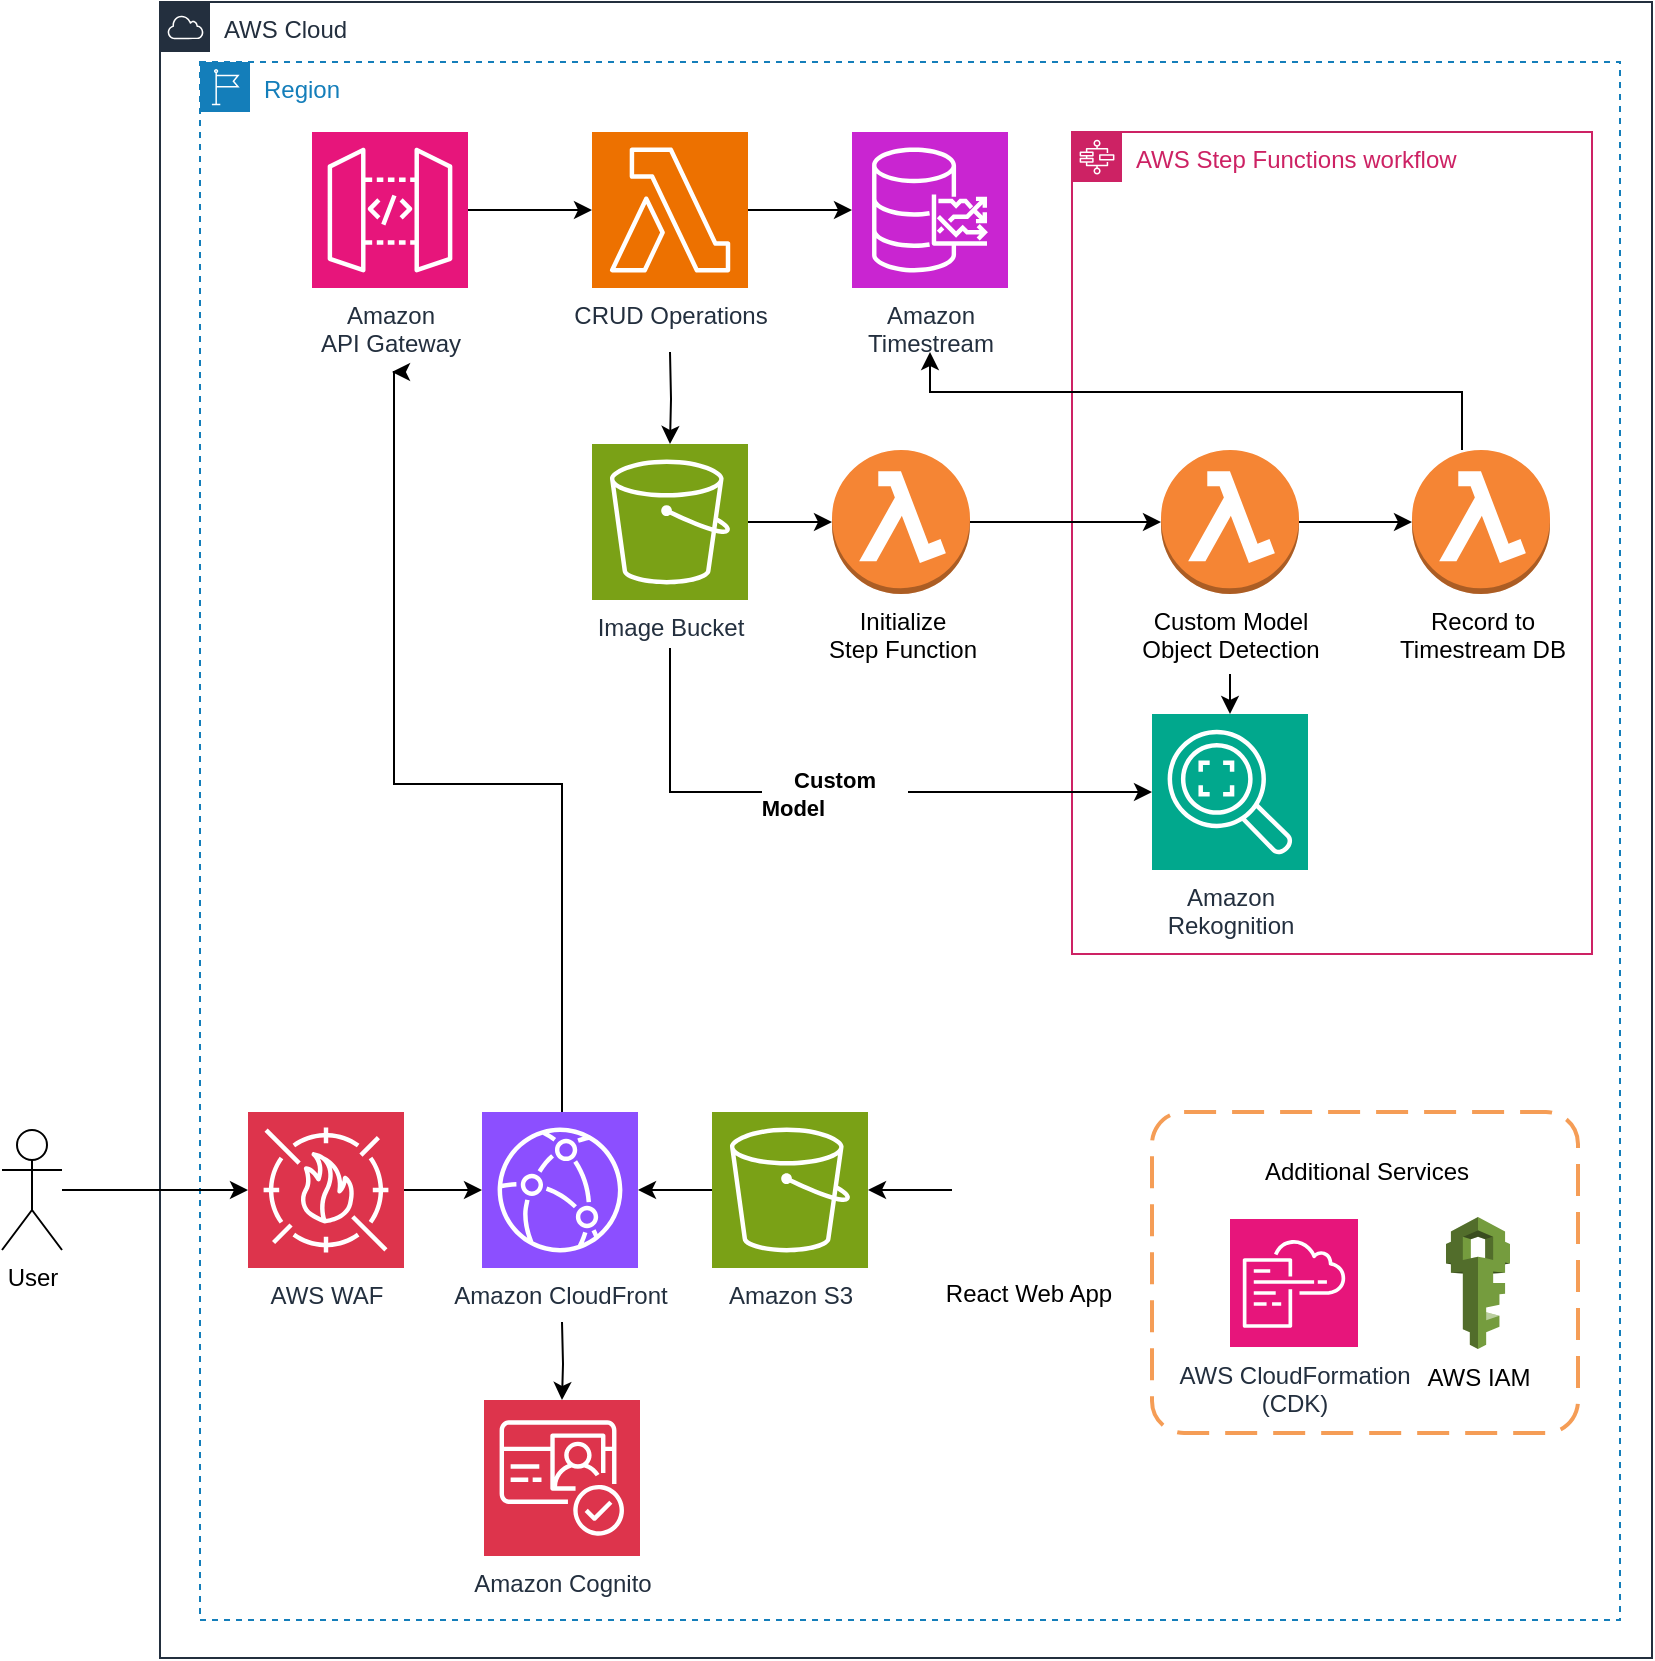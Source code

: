 <mxfile version="23.1.5" type="device" pages="2">
  <diagram name="Page-1" id="OdyrHmC6sfOLj6qiyrPX">
    <mxGraphModel dx="1234" dy="721" grid="0" gridSize="10" guides="0" tooltips="1" connect="1" arrows="1" fold="1" page="0" pageScale="1" pageWidth="850" pageHeight="1100" math="0" shadow="0">
      <root>
        <mxCell id="0" />
        <mxCell id="1" parent="0" />
        <mxCell id="MYE65sH3s9XC-EsRgawy-8" value="AWS Cloud" style="points=[[0,0],[0.25,0],[0.5,0],[0.75,0],[1,0],[1,0.25],[1,0.5],[1,0.75],[1,1],[0.75,1],[0.5,1],[0.25,1],[0,1],[0,0.75],[0,0.5],[0,0.25]];outlineConnect=0;gradientColor=none;html=1;whiteSpace=wrap;fontSize=12;fontStyle=0;container=1;pointerEvents=0;collapsible=0;recursiveResize=0;shape=mxgraph.aws4.group;grIcon=mxgraph.aws4.group_aws_cloud;strokeColor=#232F3E;fillColor=none;verticalAlign=top;align=left;spacingLeft=30;fontColor=#232F3E;dashed=0;" parent="1" vertex="1">
          <mxGeometry x="154" y="615" width="746" height="828" as="geometry" />
        </mxCell>
        <mxCell id="MYE65sH3s9XC-EsRgawy-9" value="Region" style="points=[[0,0],[0.25,0],[0.5,0],[0.75,0],[1,0],[1,0.25],[1,0.5],[1,0.75],[1,1],[0.75,1],[0.5,1],[0.25,1],[0,1],[0,0.75],[0,0.5],[0,0.25]];outlineConnect=0;gradientColor=none;html=1;whiteSpace=wrap;fontSize=12;fontStyle=0;container=1;pointerEvents=0;collapsible=0;recursiveResize=0;shape=mxgraph.aws4.group;grIcon=mxgraph.aws4.group_region;strokeColor=#147EBA;fillColor=none;verticalAlign=top;align=left;spacingLeft=30;fontColor=#147EBA;dashed=1;" parent="MYE65sH3s9XC-EsRgawy-8" vertex="1">
          <mxGeometry x="20" y="30" width="710" height="779" as="geometry" />
        </mxCell>
        <mxCell id="E9s7Cj_5dPcn2JG_jbMc-51" value="" style="rounded=1;arcSize=10;dashed=1;strokeColor=#F59D56;fillColor=none;gradientColor=none;dashPattern=8 4;strokeWidth=2;" parent="MYE65sH3s9XC-EsRgawy-9" vertex="1">
          <mxGeometry x="476" y="525" width="213" height="160.5" as="geometry" />
        </mxCell>
        <mxCell id="E9s7Cj_5dPcn2JG_jbMc-39" value="React Web App" style="shape=image;html=1;verticalAlign=top;verticalLabelPosition=bottom;labelBackgroundColor=#ffffff;imageAspect=0;aspect=fixed;image=https://cdn1.iconfinder.com/data/icons/unicons-line-vol-5/24/react-128.png" parent="MYE65sH3s9XC-EsRgawy-9" vertex="1">
          <mxGeometry x="376" y="526" width="76" height="76" as="geometry" />
        </mxCell>
        <mxCell id="E9s7Cj_5dPcn2JG_jbMc-42" value="AWS CloudFormation&lt;br&gt;(CDK)" style="sketch=0;points=[[0,0,0],[0.25,0,0],[0.5,0,0],[0.75,0,0],[1,0,0],[0,1,0],[0.25,1,0],[0.5,1,0],[0.75,1,0],[1,1,0],[0,0.25,0],[0,0.5,0],[0,0.75,0],[1,0.25,0],[1,0.5,0],[1,0.75,0]];points=[[0,0,0],[0.25,0,0],[0.5,0,0],[0.75,0,0],[1,0,0],[0,1,0],[0.25,1,0],[0.5,1,0],[0.75,1,0],[1,1,0],[0,0.25,0],[0,0.5,0],[0,0.75,0],[1,0.25,0],[1,0.5,0],[1,0.75,0]];outlineConnect=0;fontColor=#232F3E;fillColor=#E7157B;strokeColor=#ffffff;dashed=0;verticalLabelPosition=bottom;verticalAlign=top;align=center;html=1;fontSize=12;fontStyle=0;aspect=fixed;shape=mxgraph.aws4.resourceIcon;resIcon=mxgraph.aws4.cloudformation;" parent="MYE65sH3s9XC-EsRgawy-9" vertex="1">
          <mxGeometry x="515" y="578.5" width="64" height="64" as="geometry" />
        </mxCell>
        <mxCell id="E9s7Cj_5dPcn2JG_jbMc-43" value="AWS IAM" style="outlineConnect=0;dashed=0;verticalLabelPosition=bottom;verticalAlign=top;align=center;html=1;shape=mxgraph.aws3.iam;fillColor=#759C3E;gradientColor=none;" parent="MYE65sH3s9XC-EsRgawy-9" vertex="1">
          <mxGeometry x="623" y="577.5" width="32" height="66" as="geometry" />
        </mxCell>
        <mxCell id="E9s7Cj_5dPcn2JG_jbMc-52" value="Additional Services" style="text;html=1;align=center;verticalAlign=middle;resizable=0;points=[];autosize=1;strokeColor=none;fillColor=none;" parent="MYE65sH3s9XC-EsRgawy-9" vertex="1">
          <mxGeometry x="517.5" y="540" width="130" height="30" as="geometry" />
        </mxCell>
        <mxCell id="E9s7Cj_5dPcn2JG_jbMc-22" value="Initialize&lt;br&gt;Step Function" style="outlineConnect=0;dashed=0;verticalLabelPosition=bottom;verticalAlign=top;align=center;html=1;shape=mxgraph.aws3.lambda_function;fillColor=#F58534;gradientColor=none;" parent="MYE65sH3s9XC-EsRgawy-9" vertex="1">
          <mxGeometry x="316" y="194" width="69" height="72" as="geometry" />
        </mxCell>
        <mxCell id="E9s7Cj_5dPcn2JG_jbMc-3" value="Image Bucket" style="sketch=0;points=[[0,0,0],[0.25,0,0],[0.5,0,0],[0.75,0,0],[1,0,0],[0,1,0],[0.25,1,0],[0.5,1,0],[0.75,1,0],[1,1,0],[0,0.25,0],[0,0.5,0],[0,0.75,0],[1,0.25,0],[1,0.5,0],[1,0.75,0]];outlineConnect=0;fontColor=#232F3E;fillColor=#7AA116;strokeColor=#ffffff;dashed=0;verticalLabelPosition=bottom;verticalAlign=top;align=center;html=1;fontSize=12;fontStyle=0;aspect=fixed;shape=mxgraph.aws4.resourceIcon;resIcon=mxgraph.aws4.s3;" parent="MYE65sH3s9XC-EsRgawy-9" vertex="1">
          <mxGeometry x="196" y="191" width="78" height="78" as="geometry" />
        </mxCell>
        <mxCell id="E9s7Cj_5dPcn2JG_jbMc-24" style="edgeStyle=orthogonalEdgeStyle;rounded=0;orthogonalLoop=1;jettySize=auto;html=1;" parent="MYE65sH3s9XC-EsRgawy-9" source="E9s7Cj_5dPcn2JG_jbMc-3" target="E9s7Cj_5dPcn2JG_jbMc-22" edge="1">
          <mxGeometry relative="1" as="geometry" />
        </mxCell>
        <mxCell id="WIWH8btti3kdOPlmvlpw-1" value="Amazon Cognito" style="sketch=0;points=[[0,0,0],[0.25,0,0],[0.5,0,0],[0.75,0,0],[1,0,0],[0,1,0],[0.25,1,0],[0.5,1,0],[0.75,1,0],[1,1,0],[0,0.25,0],[0,0.5,0],[0,0.75,0],[1,0.25,0],[1,0.5,0],[1,0.75,0]];outlineConnect=0;fontColor=#232F3E;fillColor=#DD344C;strokeColor=#ffffff;dashed=0;verticalLabelPosition=bottom;verticalAlign=top;align=center;html=1;fontSize=12;fontStyle=0;aspect=fixed;shape=mxgraph.aws4.resourceIcon;resIcon=mxgraph.aws4.cognito;" parent="MYE65sH3s9XC-EsRgawy-9" vertex="1">
          <mxGeometry x="142" y="669" width="78" height="78" as="geometry" />
        </mxCell>
        <mxCell id="yU-xpTLz_95aPwkyiKmy-10" style="edgeStyle=orthogonalEdgeStyle;rounded=0;orthogonalLoop=1;jettySize=auto;html=1;" edge="1" parent="MYE65sH3s9XC-EsRgawy-9" source="yU-xpTLz_95aPwkyiKmy-2" target="E9s7Cj_5dPcn2JG_jbMc-12">
          <mxGeometry relative="1" as="geometry" />
        </mxCell>
        <mxCell id="yU-xpTLz_95aPwkyiKmy-2" value="AWS WAF" style="sketch=0;points=[[0,0,0],[0.25,0,0],[0.5,0,0],[0.75,0,0],[1,0,0],[0,1,0],[0.25,1,0],[0.5,1,0],[0.75,1,0],[1,1,0],[0,0.25,0],[0,0.5,0],[0,0.75,0],[1,0.25,0],[1,0.5,0],[1,0.75,0]];outlineConnect=0;fontColor=#232F3E;fillColor=#DD344C;strokeColor=#ffffff;dashed=0;verticalLabelPosition=bottom;verticalAlign=top;align=center;html=1;fontSize=12;fontStyle=0;aspect=fixed;shape=mxgraph.aws4.resourceIcon;resIcon=mxgraph.aws4.waf;" vertex="1" parent="MYE65sH3s9XC-EsRgawy-9">
          <mxGeometry x="24" y="525" width="78" height="78" as="geometry" />
        </mxCell>
        <mxCell id="E9s7Cj_5dPcn2JG_jbMc-11" value="Amazon S3" style="sketch=0;points=[[0,0,0],[0.25,0,0],[0.5,0,0],[0.75,0,0],[1,0,0],[0,1,0],[0.25,1,0],[0.5,1,0],[0.75,1,0],[1,1,0],[0,0.25,0],[0,0.5,0],[0,0.75,0],[1,0.25,0],[1,0.5,0],[1,0.75,0]];outlineConnect=0;fontColor=#232F3E;fillColor=#7AA116;strokeColor=#ffffff;dashed=0;verticalLabelPosition=bottom;verticalAlign=top;align=center;html=1;fontSize=12;fontStyle=0;aspect=fixed;shape=mxgraph.aws4.resourceIcon;resIcon=mxgraph.aws4.s3;" parent="MYE65sH3s9XC-EsRgawy-9" vertex="1">
          <mxGeometry x="256" y="525" width="78" height="78" as="geometry" />
        </mxCell>
        <mxCell id="E9s7Cj_5dPcn2JG_jbMc-40" style="edgeStyle=orthogonalEdgeStyle;rounded=0;orthogonalLoop=1;jettySize=auto;html=1;" parent="MYE65sH3s9XC-EsRgawy-9" source="E9s7Cj_5dPcn2JG_jbMc-39" target="E9s7Cj_5dPcn2JG_jbMc-11" edge="1">
          <mxGeometry relative="1" as="geometry" />
        </mxCell>
        <mxCell id="yU-xpTLz_95aPwkyiKmy-6" style="edgeStyle=orthogonalEdgeStyle;rounded=0;orthogonalLoop=1;jettySize=auto;html=1;" edge="1" parent="MYE65sH3s9XC-EsRgawy-9" target="WIWH8btti3kdOPlmvlpw-1">
          <mxGeometry relative="1" as="geometry">
            <mxPoint x="181" y="630" as="sourcePoint" />
          </mxGeometry>
        </mxCell>
        <mxCell id="E9s7Cj_5dPcn2JG_jbMc-12" value="Amazon CloudFront" style="sketch=0;points=[[0,0,0],[0.25,0,0],[0.5,0,0],[0.75,0,0],[1,0,0],[0,1,0],[0.25,1,0],[0.5,1,0],[0.75,1,0],[1,1,0],[0,0.25,0],[0,0.5,0],[0,0.75,0],[1,0.25,0],[1,0.5,0],[1,0.75,0]];outlineConnect=0;fontColor=#232F3E;fillColor=#8C4FFF;strokeColor=#ffffff;dashed=0;verticalLabelPosition=bottom;verticalAlign=top;align=center;html=1;fontSize=12;fontStyle=0;aspect=fixed;shape=mxgraph.aws4.resourceIcon;resIcon=mxgraph.aws4.cloudfront;" parent="MYE65sH3s9XC-EsRgawy-9" vertex="1">
          <mxGeometry x="141" y="525" width="78" height="78" as="geometry" />
        </mxCell>
        <mxCell id="E9s7Cj_5dPcn2JG_jbMc-13" style="edgeStyle=orthogonalEdgeStyle;rounded=0;orthogonalLoop=1;jettySize=auto;html=1;" parent="MYE65sH3s9XC-EsRgawy-9" source="E9s7Cj_5dPcn2JG_jbMc-11" target="E9s7Cj_5dPcn2JG_jbMc-12" edge="1">
          <mxGeometry relative="1" as="geometry" />
        </mxCell>
        <mxCell id="E9s7Cj_5dPcn2JG_jbMc-2" value="CRUD Operations" style="sketch=0;points=[[0,0,0],[0.25,0,0],[0.5,0,0],[0.75,0,0],[1,0,0],[0,1,0],[0.25,1,0],[0.5,1,0],[0.75,1,0],[1,1,0],[0,0.25,0],[0,0.5,0],[0,0.75,0],[1,0.25,0],[1,0.5,0],[1,0.75,0]];outlineConnect=0;fontColor=#232F3E;fillColor=#ED7100;strokeColor=#ffffff;dashed=0;verticalLabelPosition=bottom;verticalAlign=top;align=center;html=1;fontSize=12;fontStyle=0;aspect=fixed;shape=mxgraph.aws4.resourceIcon;resIcon=mxgraph.aws4.lambda;" parent="1" vertex="1">
          <mxGeometry x="370" y="680" width="78" height="78" as="geometry" />
        </mxCell>
        <mxCell id="E9s7Cj_5dPcn2JG_jbMc-1" value="Amazon&lt;br&gt;Timestream" style="sketch=0;points=[[0,0,0],[0.25,0,0],[0.5,0,0],[0.75,0,0],[1,0,0],[0,1,0],[0.25,1,0],[0.5,1,0],[0.75,1,0],[1,1,0],[0,0.25,0],[0,0.5,0],[0,0.75,0],[1,0.25,0],[1,0.5,0],[1,0.75,0]];outlineConnect=0;fontColor=#232F3E;fillColor=#C925D1;strokeColor=#ffffff;dashed=0;verticalLabelPosition=bottom;verticalAlign=top;align=center;html=1;fontSize=12;fontStyle=0;aspect=fixed;shape=mxgraph.aws4.resourceIcon;resIcon=mxgraph.aws4.timestream;" parent="1" vertex="1">
          <mxGeometry x="500" y="680" width="78" height="78" as="geometry" />
        </mxCell>
        <mxCell id="E9s7Cj_5dPcn2JG_jbMc-4" value="Amazon &lt;br&gt;API Gateway" style="sketch=0;points=[[0,0,0],[0.25,0,0],[0.5,0,0],[0.75,0,0],[1,0,0],[0,1,0],[0.25,1,0],[0.5,1,0],[0.75,1,0],[1,1,0],[0,0.25,0],[0,0.5,0],[0,0.75,0],[1,0.25,0],[1,0.5,0],[1,0.75,0]];outlineConnect=0;fontColor=#232F3E;fillColor=#E7157B;strokeColor=#ffffff;dashed=0;verticalLabelPosition=bottom;verticalAlign=top;align=center;html=1;fontSize=12;fontStyle=0;aspect=fixed;shape=mxgraph.aws4.resourceIcon;resIcon=mxgraph.aws4.api_gateway;" parent="1" vertex="1">
          <mxGeometry x="230" y="680" width="78" height="78" as="geometry" />
        </mxCell>
        <mxCell id="E9s7Cj_5dPcn2JG_jbMc-5" style="edgeStyle=orthogonalEdgeStyle;rounded=0;orthogonalLoop=1;jettySize=auto;html=1;entryX=0;entryY=0.5;entryDx=0;entryDy=0;entryPerimeter=0;" parent="1" source="E9s7Cj_5dPcn2JG_jbMc-4" target="E9s7Cj_5dPcn2JG_jbMc-2" edge="1">
          <mxGeometry relative="1" as="geometry" />
        </mxCell>
        <mxCell id="E9s7Cj_5dPcn2JG_jbMc-6" style="edgeStyle=orthogonalEdgeStyle;rounded=0;orthogonalLoop=1;jettySize=auto;html=1;entryX=0.5;entryY=0;entryDx=0;entryDy=0;entryPerimeter=0;" parent="1" target="E9s7Cj_5dPcn2JG_jbMc-3" edge="1">
          <mxGeometry relative="1" as="geometry">
            <mxPoint x="409" y="790" as="sourcePoint" />
          </mxGeometry>
        </mxCell>
        <mxCell id="E9s7Cj_5dPcn2JG_jbMc-7" style="edgeStyle=orthogonalEdgeStyle;rounded=0;orthogonalLoop=1;jettySize=auto;html=1;entryX=0;entryY=0.5;entryDx=0;entryDy=0;entryPerimeter=0;" parent="1" source="E9s7Cj_5dPcn2JG_jbMc-2" target="E9s7Cj_5dPcn2JG_jbMc-1" edge="1">
          <mxGeometry relative="1" as="geometry" />
        </mxCell>
        <mxCell id="E9s7Cj_5dPcn2JG_jbMc-38" style="edgeStyle=orthogonalEdgeStyle;rounded=0;orthogonalLoop=1;jettySize=auto;html=1;" parent="1" source="E9s7Cj_5dPcn2JG_jbMc-12" edge="1">
          <mxGeometry relative="1" as="geometry">
            <mxPoint x="270" y="800" as="targetPoint" />
            <Array as="points">
              <mxPoint x="355" y="1006" />
              <mxPoint x="271" y="1006" />
            </Array>
          </mxGeometry>
        </mxCell>
        <mxCell id="E9s7Cj_5dPcn2JG_jbMc-14" value="AWS Step Functions workflow" style="points=[[0,0],[0.25,0],[0.5,0],[0.75,0],[1,0],[1,0.25],[1,0.5],[1,0.75],[1,1],[0.75,1],[0.5,1],[0.25,1],[0,1],[0,0.75],[0,0.5],[0,0.25]];outlineConnect=0;gradientColor=none;html=1;whiteSpace=wrap;fontSize=12;fontStyle=0;container=1;pointerEvents=0;collapsible=0;recursiveResize=0;shape=mxgraph.aws4.group;grIcon=mxgraph.aws4.group_aws_step_functions_workflow;strokeColor=#CD2264;fillColor=none;verticalAlign=top;align=left;spacingLeft=30;fontColor=#CD2264;dashed=0;" parent="1" vertex="1">
          <mxGeometry x="610" y="680" width="260" height="411" as="geometry" />
        </mxCell>
        <mxCell id="E9s7Cj_5dPcn2JG_jbMc-10" value="Amazon &lt;br&gt;Rekognition" style="sketch=0;points=[[0,0,0],[0.25,0,0],[0.5,0,0],[0.75,0,0],[1,0,0],[0,1,0],[0.25,1,0],[0.5,1,0],[0.75,1,0],[1,1,0],[0,0.25,0],[0,0.5,0],[0,0.75,0],[1,0.25,0],[1,0.5,0],[1,0.75,0]];outlineConnect=0;fontColor=#232F3E;fillColor=#01A88D;strokeColor=#ffffff;dashed=0;verticalLabelPosition=bottom;verticalAlign=top;align=center;html=1;fontSize=12;fontStyle=0;aspect=fixed;shape=mxgraph.aws4.resourceIcon;resIcon=mxgraph.aws4.rekognition_2;" parent="E9s7Cj_5dPcn2JG_jbMc-14" vertex="1">
          <mxGeometry x="40" y="291" width="78" height="78" as="geometry" />
        </mxCell>
        <mxCell id="E9s7Cj_5dPcn2JG_jbMc-31" style="edgeStyle=orthogonalEdgeStyle;rounded=0;orthogonalLoop=1;jettySize=auto;html=1;" parent="E9s7Cj_5dPcn2JG_jbMc-14" source="E9s7Cj_5dPcn2JG_jbMc-26" target="E9s7Cj_5dPcn2JG_jbMc-30" edge="1">
          <mxGeometry relative="1" as="geometry" />
        </mxCell>
        <mxCell id="E9s7Cj_5dPcn2JG_jbMc-26" value="Custom Model&lt;br&gt;Object Detection" style="outlineConnect=0;dashed=0;verticalLabelPosition=bottom;verticalAlign=top;align=center;html=1;shape=mxgraph.aws3.lambda_function;fillColor=#F58534;gradientColor=none;" parent="E9s7Cj_5dPcn2JG_jbMc-14" vertex="1">
          <mxGeometry x="44.5" y="159" width="69" height="72" as="geometry" />
        </mxCell>
        <mxCell id="E9s7Cj_5dPcn2JG_jbMc-27" style="edgeStyle=orthogonalEdgeStyle;rounded=0;orthogonalLoop=1;jettySize=auto;html=1;entryX=0.5;entryY=0;entryDx=0;entryDy=0;entryPerimeter=0;" parent="E9s7Cj_5dPcn2JG_jbMc-14" target="E9s7Cj_5dPcn2JG_jbMc-10" edge="1">
          <mxGeometry relative="1" as="geometry">
            <mxPoint x="79" y="271" as="sourcePoint" />
          </mxGeometry>
        </mxCell>
        <mxCell id="E9s7Cj_5dPcn2JG_jbMc-30" value="Record to&lt;br&gt;Timestream DB" style="outlineConnect=0;dashed=0;verticalLabelPosition=bottom;verticalAlign=top;align=center;html=1;shape=mxgraph.aws3.lambda_function;fillColor=#F58534;gradientColor=none;" parent="E9s7Cj_5dPcn2JG_jbMc-14" vertex="1">
          <mxGeometry x="170" y="159" width="69" height="72" as="geometry" />
        </mxCell>
        <mxCell id="E9s7Cj_5dPcn2JG_jbMc-54" style="edgeStyle=orthogonalEdgeStyle;rounded=0;orthogonalLoop=1;jettySize=auto;html=1;" parent="1" source="E9s7Cj_5dPcn2JG_jbMc-22" target="E9s7Cj_5dPcn2JG_jbMc-26" edge="1">
          <mxGeometry relative="1" as="geometry" />
        </mxCell>
        <mxCell id="E9s7Cj_5dPcn2JG_jbMc-32" style="edgeStyle=orthogonalEdgeStyle;rounded=0;orthogonalLoop=1;jettySize=auto;html=1;" parent="1" source="E9s7Cj_5dPcn2JG_jbMc-30" edge="1">
          <mxGeometry relative="1" as="geometry">
            <mxPoint x="539" y="790" as="targetPoint" />
            <Array as="points">
              <mxPoint x="805" y="810" />
              <mxPoint x="539" y="810" />
            </Array>
          </mxGeometry>
        </mxCell>
        <mxCell id="E9s7Cj_5dPcn2JG_jbMc-34" style="edgeStyle=orthogonalEdgeStyle;rounded=0;orthogonalLoop=1;jettySize=auto;html=1;entryX=0;entryY=0.5;entryDx=0;entryDy=0;entryPerimeter=0;" parent="1" target="E9s7Cj_5dPcn2JG_jbMc-10" edge="1">
          <mxGeometry relative="1" as="geometry">
            <Array as="points">
              <mxPoint x="409" y="1010" />
            </Array>
            <mxPoint x="409" y="938" as="sourcePoint" />
          </mxGeometry>
        </mxCell>
        <mxCell id="E9s7Cj_5dPcn2JG_jbMc-35" value="&lt;b&gt;Custom&lt;br&gt;Model&lt;span style=&quot;white-space: pre;&quot;&gt;&#x9;&lt;/span&gt;&lt;span style=&quot;white-space: pre;&quot;&gt;&#x9;&lt;/span&gt;&lt;br&gt;&lt;/b&gt;" style="edgeLabel;html=1;align=center;verticalAlign=middle;resizable=0;points=[];" parent="E9s7Cj_5dPcn2JG_jbMc-34" vertex="1" connectable="0">
          <mxGeometry x="-0.023" y="-1" relative="1" as="geometry">
            <mxPoint x="1" as="offset" />
          </mxGeometry>
        </mxCell>
        <mxCell id="yU-xpTLz_95aPwkyiKmy-9" style="edgeStyle=orthogonalEdgeStyle;rounded=0;orthogonalLoop=1;jettySize=auto;html=1;" edge="1" parent="1" source="E9s7Cj_5dPcn2JG_jbMc-50" target="yU-xpTLz_95aPwkyiKmy-2">
          <mxGeometry relative="1" as="geometry" />
        </mxCell>
        <mxCell id="E9s7Cj_5dPcn2JG_jbMc-50" value="User" style="shape=umlActor;verticalLabelPosition=bottom;verticalAlign=top;html=1;outlineConnect=0;" parent="1" vertex="1">
          <mxGeometry x="75" y="1179" width="30" height="60" as="geometry" />
        </mxCell>
      </root>
    </mxGraphModel>
  </diagram>
  <diagram id="onMG0yWzJpOo7cpvIN44" name="Reviewing-AWS Concepts">
    <mxGraphModel dx="2934" dy="1121" grid="1" gridSize="10" guides="1" tooltips="1" connect="1" arrows="1" fold="1" page="1" pageScale="1" pageWidth="850" pageHeight="1100" math="0" shadow="0">
      <root>
        <mxCell id="0" />
        <mxCell id="1" parent="0" />
        <mxCell id="Nw94OMGiKXlHq63f8jNe-8" value="Region" style="points=[[0,0],[0.25,0],[0.5,0],[0.75,0],[1,0],[1,0.25],[1,0.5],[1,0.75],[1,1],[0.75,1],[0.5,1],[0.25,1],[0,1],[0,0.75],[0,0.5],[0,0.25]];outlineConnect=0;gradientColor=none;html=1;whiteSpace=wrap;fontSize=12;fontStyle=0;container=1;pointerEvents=0;collapsible=0;recursiveResize=0;shape=mxgraph.aws4.group;grIcon=mxgraph.aws4.group_region;strokeColor=#147EBA;fillColor=none;verticalAlign=top;align=left;spacingLeft=30;fontColor=#147EBA;dashed=1;" vertex="1" parent="1">
          <mxGeometry x="40" y="120" width="770" height="840" as="geometry" />
        </mxCell>
        <mxCell id="Nw94OMGiKXlHq63f8jNe-10" value="VPC" style="sketch=0;outlineConnect=0;gradientColor=none;html=1;whiteSpace=wrap;fontSize=12;fontStyle=0;shape=mxgraph.aws4.group;grIcon=mxgraph.aws4.group_vpc;strokeColor=#879196;fillColor=none;verticalAlign=top;align=left;spacingLeft=30;fontColor=#879196;dashed=0;" vertex="1" parent="Nw94OMGiKXlHq63f8jNe-8">
          <mxGeometry x="20" y="30" width="690" height="600" as="geometry" />
        </mxCell>
        <mxCell id="Nw94OMGiKXlHq63f8jNe-16" value="Availability zone" style="sketch=0;outlineConnect=0;gradientColor=none;html=1;whiteSpace=wrap;fontSize=12;fontStyle=0;shape=mxgraph.aws4.group;grIcon=mxgraph.aws4.group_availability_zone;strokeColor=#545B64;fillColor=none;verticalAlign=top;align=left;spacingLeft=30;fontColor=#545B64;dashed=1;" vertex="1" parent="Nw94OMGiKXlHq63f8jNe-8">
          <mxGeometry x="50" y="60" width="250" height="510" as="geometry" />
        </mxCell>
        <mxCell id="Nw94OMGiKXlHq63f8jNe-12" value="Subnet" style="sketch=0;outlineConnect=0;gradientColor=none;html=1;whiteSpace=wrap;fontSize=12;fontStyle=0;shape=mxgraph.aws4.group;grIcon=mxgraph.aws4.group_subnet;strokeColor=#879196;fillColor=none;verticalAlign=top;align=left;spacingLeft=30;fontColor=#879196;dashed=0;" vertex="1" parent="Nw94OMGiKXlHq63f8jNe-8">
          <mxGeometry x="60" y="340" width="220" height="230" as="geometry" />
        </mxCell>
        <mxCell id="Nw94OMGiKXlHq63f8jNe-9" value="Availability zone" style="sketch=0;outlineConnect=0;gradientColor=none;html=1;whiteSpace=wrap;fontSize=12;fontStyle=0;shape=mxgraph.aws4.group;grIcon=mxgraph.aws4.group_availability_zone;strokeColor=#545B64;fillColor=none;verticalAlign=top;align=left;spacingLeft=30;fontColor=#545B64;dashed=1;" vertex="1" parent="Nw94OMGiKXlHq63f8jNe-8">
          <mxGeometry x="430" y="60" width="260" height="510" as="geometry" />
        </mxCell>
        <mxCell id="Nw94OMGiKXlHq63f8jNe-11" value="Subnet" style="sketch=0;outlineConnect=0;gradientColor=none;html=1;whiteSpace=wrap;fontSize=12;fontStyle=0;shape=mxgraph.aws4.group;grIcon=mxgraph.aws4.group_subnet;strokeColor=#879196;fillColor=none;verticalAlign=top;align=left;spacingLeft=30;fontColor=#879196;dashed=0;" vertex="1" parent="Nw94OMGiKXlHq63f8jNe-8">
          <mxGeometry x="70" y="100" width="200" height="170" as="geometry" />
        </mxCell>
        <mxCell id="Nw94OMGiKXlHq63f8jNe-17" value="Subnet" style="sketch=0;outlineConnect=0;gradientColor=none;html=1;whiteSpace=wrap;fontSize=12;fontStyle=0;shape=mxgraph.aws4.group;grIcon=mxgraph.aws4.group_subnet;strokeColor=#879196;fillColor=none;verticalAlign=top;align=left;spacingLeft=30;fontColor=#879196;dashed=0;" vertex="1" parent="Nw94OMGiKXlHq63f8jNe-8">
          <mxGeometry x="450" y="100" width="200" height="210" as="geometry" />
        </mxCell>
        <mxCell id="Nw94OMGiKXlHq63f8jNe-18" value="Subnet" style="sketch=0;outlineConnect=0;gradientColor=none;html=1;whiteSpace=wrap;fontSize=12;fontStyle=0;shape=mxgraph.aws4.group;grIcon=mxgraph.aws4.group_subnet;strokeColor=#879196;fillColor=none;verticalAlign=top;align=left;spacingLeft=30;fontColor=#879196;dashed=0;" vertex="1" parent="Nw94OMGiKXlHq63f8jNe-8">
          <mxGeometry x="450" y="360" width="200" height="180" as="geometry" />
        </mxCell>
        <mxCell id="Nw94OMGiKXlHq63f8jNe-7" value="Security group" style="fillColor=none;strokeColor=#DD3522;verticalAlign=top;fontStyle=0;fontColor=#DD3522;whiteSpace=wrap;html=1;" vertex="1" parent="Nw94OMGiKXlHq63f8jNe-8">
          <mxGeometry x="80" y="140" width="100" height="120" as="geometry" />
        </mxCell>
        <mxCell id="Nw94OMGiKXlHq63f8jNe-1" value="Amazon EC2" style="sketch=0;outlineConnect=0;fontColor=#232F3E;gradientColor=none;strokeColor=#ffffff;fillColor=#232F3E;dashed=0;verticalLabelPosition=middle;verticalAlign=bottom;align=center;html=1;whiteSpace=wrap;fontSize=10;fontStyle=1;spacing=3;shape=mxgraph.aws4.productIcon;prIcon=mxgraph.aws4.ec2;" vertex="1" parent="Nw94OMGiKXlHq63f8jNe-8">
          <mxGeometry x="105" y="170" width="50" height="80" as="geometry" />
        </mxCell>
        <mxCell id="Nw94OMGiKXlHq63f8jNe-21" value="Security group" style="fillColor=none;strokeColor=#DD3522;verticalAlign=top;fontStyle=0;fontColor=#DD3522;whiteSpace=wrap;html=1;" vertex="1" parent="Nw94OMGiKXlHq63f8jNe-8">
          <mxGeometry x="170" y="140" width="100" height="120" as="geometry" />
        </mxCell>
        <mxCell id="Nw94OMGiKXlHq63f8jNe-22" value="Amazon EC2" style="sketch=0;outlineConnect=0;fontColor=#232F3E;gradientColor=none;strokeColor=#ffffff;fillColor=#232F3E;dashed=0;verticalLabelPosition=middle;verticalAlign=bottom;align=center;html=1;whiteSpace=wrap;fontSize=10;fontStyle=1;spacing=3;shape=mxgraph.aws4.productIcon;prIcon=mxgraph.aws4.ec2;" vertex="1" parent="Nw94OMGiKXlHq63f8jNe-8">
          <mxGeometry x="195" y="170" width="50" height="80" as="geometry" />
        </mxCell>
        <mxCell id="Nw94OMGiKXlHq63f8jNe-23" value="Security group" style="fillColor=none;strokeColor=#DD3522;verticalAlign=top;fontStyle=0;fontColor=#DD3522;whiteSpace=wrap;html=1;" vertex="1" parent="Nw94OMGiKXlHq63f8jNe-8">
          <mxGeometry x="460" y="130" width="100" height="120" as="geometry" />
        </mxCell>
        <mxCell id="Nw94OMGiKXlHq63f8jNe-24" value="Amazon EC2" style="sketch=0;outlineConnect=0;fontColor=#232F3E;gradientColor=none;strokeColor=#ffffff;fillColor=#232F3E;dashed=0;verticalLabelPosition=middle;verticalAlign=bottom;align=center;html=1;whiteSpace=wrap;fontSize=10;fontStyle=1;spacing=3;shape=mxgraph.aws4.productIcon;prIcon=mxgraph.aws4.ec2;" vertex="1" parent="Nw94OMGiKXlHq63f8jNe-8">
          <mxGeometry x="485" y="160" width="50" height="80" as="geometry" />
        </mxCell>
        <mxCell id="Nw94OMGiKXlHq63f8jNe-25" value="Security group" style="fillColor=none;strokeColor=#DD3522;verticalAlign=top;fontStyle=0;fontColor=#DD3522;whiteSpace=wrap;html=1;" vertex="1" parent="Nw94OMGiKXlHq63f8jNe-8">
          <mxGeometry x="540" y="160" width="100" height="120" as="geometry" />
        </mxCell>
        <mxCell id="Nw94OMGiKXlHq63f8jNe-26" value="Amazon EC2" style="sketch=0;outlineConnect=0;fontColor=#232F3E;gradientColor=none;strokeColor=#ffffff;fillColor=#232F3E;dashed=0;verticalLabelPosition=middle;verticalAlign=bottom;align=center;html=1;whiteSpace=wrap;fontSize=10;fontStyle=1;spacing=3;shape=mxgraph.aws4.productIcon;prIcon=mxgraph.aws4.ec2;" vertex="1" parent="Nw94OMGiKXlHq63f8jNe-8">
          <mxGeometry x="565" y="190" width="50" height="80" as="geometry" />
        </mxCell>
        <mxCell id="Nw94OMGiKXlHq63f8jNe-27" value="Security group" style="fillColor=none;strokeColor=#DD3522;verticalAlign=top;fontStyle=0;fontColor=#DD3522;whiteSpace=wrap;html=1;" vertex="1" parent="Nw94OMGiKXlHq63f8jNe-8">
          <mxGeometry x="460" y="390" width="100" height="120" as="geometry" />
        </mxCell>
        <mxCell id="Nw94OMGiKXlHq63f8jNe-28" value="Amazon EC2" style="sketch=0;outlineConnect=0;fontColor=#232F3E;gradientColor=none;strokeColor=#ffffff;fillColor=#232F3E;dashed=0;verticalLabelPosition=middle;verticalAlign=bottom;align=center;html=1;whiteSpace=wrap;fontSize=10;fontStyle=1;spacing=3;shape=mxgraph.aws4.productIcon;prIcon=mxgraph.aws4.ec2;" vertex="1" parent="Nw94OMGiKXlHq63f8jNe-8">
          <mxGeometry x="485" y="420" width="50" height="80" as="geometry" />
        </mxCell>
        <mxCell id="Nw94OMGiKXlHq63f8jNe-29" value="Security group" style="fillColor=none;strokeColor=#DD3522;verticalAlign=top;fontStyle=0;fontColor=#DD3522;whiteSpace=wrap;html=1;" vertex="1" parent="Nw94OMGiKXlHq63f8jNe-8">
          <mxGeometry x="540" y="420" width="100" height="120" as="geometry" />
        </mxCell>
        <mxCell id="Nw94OMGiKXlHq63f8jNe-30" value="Amazon EC2" style="sketch=0;outlineConnect=0;fontColor=#232F3E;gradientColor=none;strokeColor=#ffffff;fillColor=#232F3E;dashed=0;verticalLabelPosition=middle;verticalAlign=bottom;align=center;html=1;whiteSpace=wrap;fontSize=10;fontStyle=1;spacing=3;shape=mxgraph.aws4.productIcon;prIcon=mxgraph.aws4.ec2;" vertex="1" parent="Nw94OMGiKXlHq63f8jNe-8">
          <mxGeometry x="565" y="450" width="50" height="80" as="geometry" />
        </mxCell>
        <mxCell id="Nw94OMGiKXlHq63f8jNe-31" value="Security group" style="fillColor=none;strokeColor=#DD3522;verticalAlign=top;fontStyle=0;fontColor=#DD3522;whiteSpace=wrap;html=1;" vertex="1" parent="Nw94OMGiKXlHq63f8jNe-8">
          <mxGeometry x="80" y="390" width="100" height="120" as="geometry" />
        </mxCell>
        <mxCell id="Nw94OMGiKXlHq63f8jNe-32" value="Amazon EC2" style="sketch=0;outlineConnect=0;fontColor=#232F3E;gradientColor=none;strokeColor=#ffffff;fillColor=#232F3E;dashed=0;verticalLabelPosition=middle;verticalAlign=bottom;align=center;html=1;whiteSpace=wrap;fontSize=10;fontStyle=1;spacing=3;shape=mxgraph.aws4.productIcon;prIcon=mxgraph.aws4.ec2;" vertex="1" parent="Nw94OMGiKXlHq63f8jNe-8">
          <mxGeometry x="105" y="420" width="50" height="80" as="geometry" />
        </mxCell>
        <mxCell id="Nw94OMGiKXlHq63f8jNe-33" value="Security group" style="fillColor=none;strokeColor=#DD3522;verticalAlign=top;fontStyle=0;fontColor=#DD3522;whiteSpace=wrap;html=1;" vertex="1" parent="Nw94OMGiKXlHq63f8jNe-8">
          <mxGeometry x="160" y="440" width="100" height="120" as="geometry" />
        </mxCell>
        <mxCell id="Nw94OMGiKXlHq63f8jNe-34" value="Amazon EC2" style="sketch=0;outlineConnect=0;fontColor=#232F3E;gradientColor=none;strokeColor=#ffffff;fillColor=#232F3E;dashed=0;verticalLabelPosition=middle;verticalAlign=bottom;align=center;html=1;whiteSpace=wrap;fontSize=10;fontStyle=1;spacing=3;shape=mxgraph.aws4.productIcon;prIcon=mxgraph.aws4.ec2;" vertex="1" parent="Nw94OMGiKXlHq63f8jNe-8">
          <mxGeometry x="185" y="470" width="50" height="80" as="geometry" />
        </mxCell>
        <mxCell id="Nw94OMGiKXlHq63f8jNe-13" value="" style="sketch=0;outlineConnect=0;fontColor=#232F3E;gradientColor=none;fillColor=#4D27AA;strokeColor=none;dashed=0;verticalLabelPosition=bottom;verticalAlign=top;align=center;html=1;fontSize=12;fontStyle=0;aspect=fixed;pointerEvents=1;shape=mxgraph.aws4.network_access_control_list;" vertex="1" parent="Nw94OMGiKXlHq63f8jNe-8">
          <mxGeometry x="245" y="80" width="40" height="40" as="geometry" />
        </mxCell>
        <mxCell id="Nw94OMGiKXlHq63f8jNe-14" value="" style="sketch=0;outlineConnect=0;fontColor=#232F3E;gradientColor=none;fillColor=#4D27AA;strokeColor=none;dashed=0;verticalLabelPosition=bottom;verticalAlign=top;align=center;html=1;fontSize=12;fontStyle=0;aspect=fixed;pointerEvents=1;shape=mxgraph.aws4.network_access_control_list;" vertex="1" parent="Nw94OMGiKXlHq63f8jNe-8">
          <mxGeometry x="630" y="80" width="40" height="40" as="geometry" />
        </mxCell>
        <mxCell id="Nw94OMGiKXlHq63f8jNe-35" value="" style="sketch=0;outlineConnect=0;fontColor=#232F3E;gradientColor=none;fillColor=#4D27AA;strokeColor=none;dashed=0;verticalLabelPosition=bottom;verticalAlign=top;align=center;html=1;fontSize=12;fontStyle=0;aspect=fixed;pointerEvents=1;shape=mxgraph.aws4.network_access_control_list;" vertex="1" parent="Nw94OMGiKXlHq63f8jNe-8">
          <mxGeometry x="630" y="340" width="40" height="40" as="geometry" />
        </mxCell>
        <mxCell id="Nw94OMGiKXlHq63f8jNe-36" value="" style="sketch=0;outlineConnect=0;fontColor=#232F3E;gradientColor=none;fillColor=#4D27AA;strokeColor=none;dashed=0;verticalLabelPosition=bottom;verticalAlign=top;align=center;html=1;fontSize=12;fontStyle=0;aspect=fixed;pointerEvents=1;shape=mxgraph.aws4.network_access_control_list;" vertex="1" parent="Nw94OMGiKXlHq63f8jNe-8">
          <mxGeometry x="245" y="330" width="40" height="40" as="geometry" />
        </mxCell>
        <mxCell id="Nw94OMGiKXlHq63f8jNe-37" value="Internet&#xa;gateway" style="sketch=0;outlineConnect=0;fontColor=#232F3E;gradientColor=none;strokeColor=#232F3E;fillColor=#ffffff;dashed=0;verticalLabelPosition=bottom;verticalAlign=top;align=center;html=1;fontSize=12;fontStyle=0;aspect=fixed;shape=mxgraph.aws4.resourceIcon;resIcon=mxgraph.aws4.internet_gateway;" vertex="1" parent="Nw94OMGiKXlHq63f8jNe-8">
          <mxGeometry x="340" width="60" height="60" as="geometry" />
        </mxCell>
        <mxCell id="Nw94OMGiKXlHq63f8jNe-45" value="Elastic Load Balancing" style="sketch=0;outlineConnect=0;fontColor=#232F3E;gradientColor=none;strokeColor=#ffffff;fillColor=#232F3E;dashed=0;verticalLabelPosition=middle;verticalAlign=bottom;align=center;html=1;whiteSpace=wrap;fontSize=10;fontStyle=1;spacing=3;shape=mxgraph.aws4.productIcon;prIcon=mxgraph.aws4.elastic_load_balancing;" vertex="1" parent="Nw94OMGiKXlHq63f8jNe-8">
          <mxGeometry x="225" y="770" width="80" height="110" as="geometry" />
        </mxCell>
        <mxCell id="Nw94OMGiKXlHq63f8jNe-44" value="Application Load Balancer" style="sketch=0;outlineConnect=0;fontColor=#232F3E;gradientColor=none;strokeColor=#ffffff;fillColor=#232F3E;dashed=0;verticalLabelPosition=middle;verticalAlign=bottom;align=center;html=1;whiteSpace=wrap;fontSize=10;fontStyle=1;spacing=3;shape=mxgraph.aws4.productIcon;prIcon=mxgraph.aws4.application_load_balancer;" vertex="1" parent="Nw94OMGiKXlHq63f8jNe-8">
          <mxGeometry x="285" y="670" width="80" height="110" as="geometry" />
        </mxCell>
        <mxCell id="Nw94OMGiKXlHq63f8jNe-43" value="Network Load Balancer" style="sketch=0;outlineConnect=0;fontColor=#232F3E;gradientColor=none;strokeColor=#ffffff;fillColor=#232F3E;dashed=0;verticalLabelPosition=middle;verticalAlign=bottom;align=center;html=1;whiteSpace=wrap;fontSize=10;fontStyle=1;spacing=3;shape=mxgraph.aws4.productIcon;prIcon=mxgraph.aws4.network_load_balancer;" vertex="1" parent="Nw94OMGiKXlHq63f8jNe-8">
          <mxGeometry x="385" y="670" width="80" height="110" as="geometry" />
        </mxCell>
        <mxCell id="Nw94OMGiKXlHq63f8jNe-47" style="edgeStyle=orthogonalEdgeStyle;rounded=0;orthogonalLoop=1;jettySize=auto;html=1;" edge="1" parent="Nw94OMGiKXlHq63f8jNe-8" source="Nw94OMGiKXlHq63f8jNe-46" target="Nw94OMGiKXlHq63f8jNe-16">
          <mxGeometry relative="1" as="geometry" />
        </mxCell>
        <mxCell id="Nw94OMGiKXlHq63f8jNe-46" value="" style="rounded=1;arcSize=10;dashed=1;strokeColor=#F59D56;fillColor=none;gradientColor=none;dashPattern=8 4;strokeWidth=2;" vertex="1" parent="Nw94OMGiKXlHq63f8jNe-8">
          <mxGeometry x="270.25" y="650" width="199.5" height="160" as="geometry" />
        </mxCell>
        <mxCell id="Nw94OMGiKXlHq63f8jNe-48" value="Auto Scaling group" style="points=[[0,0],[0.25,0],[0.5,0],[0.75,0],[1,0],[1,0.25],[1,0.5],[1,0.75],[1,1],[0.75,1],[0.5,1],[0.25,1],[0,1],[0,0.75],[0,0.5],[0,0.25]];outlineConnect=0;gradientColor=none;html=1;whiteSpace=wrap;fontSize=12;fontStyle=0;container=1;pointerEvents=0;collapsible=0;recursiveResize=0;shape=mxgraph.aws4.groupCenter;grIcon=mxgraph.aws4.group_auto_scaling_group;grStroke=1;strokeColor=#D86613;fillColor=none;verticalAlign=top;align=center;fontColor=#D86613;dashed=1;spacingTop=25;" vertex="1" parent="Nw94OMGiKXlHq63f8jNe-8">
          <mxGeometry x="80" y="340" width="190" height="230" as="geometry" />
        </mxCell>
        <mxCell id="Nw94OMGiKXlHq63f8jNe-49" value="ALB = Layer 7 -- HTTP / HTTPS communication&lt;br&gt;NLB = Layer 4 - TCP/UDP" style="whiteSpace=wrap;html=1;" vertex="1" parent="Nw94OMGiKXlHq63f8jNe-8">
          <mxGeometry x="350" y="780" width="170" height="50" as="geometry" />
        </mxCell>
        <mxCell id="Nw94OMGiKXlHq63f8jNe-50" value="AWS PrivateLink" style="sketch=0;outlineConnect=0;fontColor=#232F3E;gradientColor=none;strokeColor=#ffffff;fillColor=#232F3E;dashed=0;verticalLabelPosition=middle;verticalAlign=bottom;align=center;html=1;whiteSpace=wrap;fontSize=10;fontStyle=1;spacing=3;shape=mxgraph.aws4.productIcon;prIcon=mxgraph.aws4.privatelink;" vertex="1" parent="Nw94OMGiKXlHq63f8jNe-8">
          <mxGeometry x="485" y="590" width="80" height="110" as="geometry" />
        </mxCell>
        <mxCell id="Nw94OMGiKXlHq63f8jNe-51" value="Provides private connectivity between services" style="whiteSpace=wrap;html=1;" vertex="1" parent="Nw94OMGiKXlHq63f8jNe-8">
          <mxGeometry x="570" y="600" width="170" height="50" as="geometry" />
        </mxCell>
        <mxCell id="Nw94OMGiKXlHq63f8jNe-2" value="Amazon ECS" style="sketch=0;outlineConnect=0;fontColor=#232F3E;gradientColor=none;strokeColor=#ffffff;fillColor=#232F3E;dashed=0;verticalLabelPosition=middle;verticalAlign=bottom;align=center;html=1;whiteSpace=wrap;fontSize=10;fontStyle=1;spacing=3;shape=mxgraph.aws4.productIcon;prIcon=mxgraph.aws4.ecs;" vertex="1" parent="1">
          <mxGeometry x="-310" y="410" width="80" height="100" as="geometry" />
        </mxCell>
        <mxCell id="Nw94OMGiKXlHq63f8jNe-3" value="Amazon EKS" style="sketch=0;outlineConnect=0;fontColor=#232F3E;gradientColor=none;strokeColor=#ffffff;fillColor=#232F3E;dashed=0;verticalLabelPosition=middle;verticalAlign=bottom;align=center;html=1;whiteSpace=wrap;fontSize=10;fontStyle=1;spacing=3;shape=mxgraph.aws4.productIcon;prIcon=mxgraph.aws4.eks;" vertex="1" parent="1">
          <mxGeometry x="-210" y="410" width="80" height="100" as="geometry" />
        </mxCell>
        <mxCell id="Nw94OMGiKXlHq63f8jNe-4" value="AWS Lambda" style="sketch=0;outlineConnect=0;fontColor=#232F3E;gradientColor=none;strokeColor=#ffffff;fillColor=#232F3E;dashed=0;verticalLabelPosition=middle;verticalAlign=bottom;align=center;html=1;whiteSpace=wrap;fontSize=10;fontStyle=1;spacing=3;shape=mxgraph.aws4.productIcon;prIcon=mxgraph.aws4.lambda;" vertex="1" parent="1">
          <mxGeometry x="-330" y="720" width="80" height="100" as="geometry" />
        </mxCell>
        <mxCell id="Nw94OMGiKXlHq63f8jNe-5" value="AWS CloudFormation" style="sketch=0;outlineConnect=0;fontColor=#232F3E;gradientColor=none;strokeColor=#ffffff;fillColor=#232F3E;dashed=0;verticalLabelPosition=middle;verticalAlign=bottom;align=center;html=1;whiteSpace=wrap;fontSize=10;fontStyle=1;spacing=3;shape=mxgraph.aws4.productIcon;prIcon=mxgraph.aws4.cloudformation;" vertex="1" parent="1">
          <mxGeometry x="-811.25" y="680" width="80" height="110" as="geometry" />
        </mxCell>
        <mxCell id="Nw94OMGiKXlHq63f8jNe-20" value="Region has 2+ AZs&lt;br&gt;AZs have 1+ data centers" style="whiteSpace=wrap;html=1;" vertex="1" parent="1">
          <mxGeometry x="750" y="90" width="120" height="50" as="geometry" />
        </mxCell>
        <mxCell id="Nw94OMGiKXlHq63f8jNe-40" value="Amazon RDS" style="sketch=0;outlineConnect=0;fontColor=#232F3E;gradientColor=none;strokeColor=#ffffff;fillColor=#232F3E;dashed=0;verticalLabelPosition=middle;verticalAlign=bottom;align=center;html=1;whiteSpace=wrap;fontSize=10;fontStyle=1;spacing=3;shape=mxgraph.aws4.productIcon;prIcon=mxgraph.aws4.rds;" vertex="1" parent="1">
          <mxGeometry x="-685.62" y="400" width="80" height="100" as="geometry" />
        </mxCell>
        <mxCell id="Nw94OMGiKXlHq63f8jNe-41" value="Amazon Route 53" style="sketch=0;outlineConnect=0;fontColor=#232F3E;gradientColor=none;strokeColor=#ffffff;fillColor=#232F3E;dashed=0;verticalLabelPosition=middle;verticalAlign=bottom;align=center;html=1;whiteSpace=wrap;fontSize=10;fontStyle=1;spacing=3;shape=mxgraph.aws4.productIcon;prIcon=mxgraph.aws4.route_53;" vertex="1" parent="1">
          <mxGeometry x="860" y="810" width="80" height="110" as="geometry" />
        </mxCell>
        <mxCell id="Nw94OMGiKXlHq63f8jNe-42" style="edgeStyle=orthogonalEdgeStyle;rounded=0;orthogonalLoop=1;jettySize=auto;html=1;" edge="1" parent="1" source="Nw94OMGiKXlHq63f8jNe-41" target="Nw94OMGiKXlHq63f8jNe-6">
          <mxGeometry relative="1" as="geometry" />
        </mxCell>
        <mxCell id="Nw94OMGiKXlHq63f8jNe-80" style="edgeStyle=orthogonalEdgeStyle;rounded=0;orthogonalLoop=1;jettySize=auto;html=1;" edge="1" parent="1" source="Nw94OMGiKXlHq63f8jNe-6" target="Nw94OMGiKXlHq63f8jNe-46">
          <mxGeometry relative="1" as="geometry">
            <Array as="points">
              <mxPoint x="800" y="715" />
              <mxPoint x="800" y="850" />
            </Array>
          </mxGeometry>
        </mxCell>
        <mxCell id="Nw94OMGiKXlHq63f8jNe-6" value="Amazon Cloudfront" style="sketch=0;outlineConnect=0;fontColor=#232F3E;gradientColor=none;strokeColor=#ffffff;fillColor=#232F3E;dashed=0;verticalLabelPosition=middle;verticalAlign=bottom;align=center;html=1;whiteSpace=wrap;fontSize=10;fontStyle=1;spacing=3;shape=mxgraph.aws4.productIcon;prIcon=mxgraph.aws4.cloudfront;" vertex="1" parent="1">
          <mxGeometry x="860" y="660" width="80" height="110" as="geometry" />
        </mxCell>
        <mxCell id="Nw94OMGiKXlHq63f8jNe-52" value="" style="sketch=0;points=[[0,0,0],[0.25,0,0],[0.5,0,0],[0.75,0,0],[1,0,0],[0,1,0],[0.25,1,0],[0.5,1,0],[0.75,1,0],[1,1,0],[0,0.25,0],[0,0.5,0],[0,0.75,0],[1,0.25,0],[1,0.5,0],[1,0.75,0]];outlineConnect=0;fontColor=#232F3E;gradientColor=#F54749;gradientDirection=north;fillColor=#C7131F;strokeColor=#ffffff;dashed=0;verticalLabelPosition=bottom;verticalAlign=top;align=center;html=1;fontSize=12;fontStyle=0;aspect=fixed;shape=mxgraph.aws4.resourceIcon;resIcon=mxgraph.aws4.amplify;" vertex="1" parent="1">
          <mxGeometry x="-818" y="120" width="78" height="78" as="geometry" />
        </mxCell>
        <mxCell id="Nw94OMGiKXlHq63f8jNe-53" value="AWS Elastic Beanstalk" style="sketch=0;outlineConnect=0;fontColor=#232F3E;gradientColor=none;strokeColor=#ffffff;fillColor=#232F3E;dashed=0;verticalLabelPosition=middle;verticalAlign=bottom;align=center;html=1;whiteSpace=wrap;fontSize=10;fontStyle=1;spacing=3;shape=mxgraph.aws4.productIcon;prIcon=mxgraph.aws4.elastic_beanstalk;" vertex="1" parent="1">
          <mxGeometry x="-720" y="120" width="80" height="110" as="geometry" />
        </mxCell>
        <mxCell id="Nw94OMGiKXlHq63f8jNe-54" value="Amazon DynamoDB" style="sketch=0;outlineConnect=0;fontColor=#232F3E;gradientColor=none;strokeColor=#ffffff;fillColor=#232F3E;dashed=0;verticalLabelPosition=middle;verticalAlign=bottom;align=center;html=1;whiteSpace=wrap;fontSize=10;fontStyle=1;spacing=3;shape=mxgraph.aws4.productIcon;prIcon=mxgraph.aws4.dynamodb;" vertex="1" parent="1">
          <mxGeometry x="-575.62" y="400" width="80" height="110" as="geometry" />
        </mxCell>
        <mxCell id="Nw94OMGiKXlHq63f8jNe-55" value="Amazon Redshift" style="sketch=0;outlineConnect=0;fontColor=#232F3E;gradientColor=none;strokeColor=#ffffff;fillColor=#232F3E;dashed=0;verticalLabelPosition=middle;verticalAlign=bottom;align=center;html=1;whiteSpace=wrap;fontSize=10;fontStyle=1;spacing=3;shape=mxgraph.aws4.productIcon;prIcon=mxgraph.aws4.redshift;" vertex="1" parent="1">
          <mxGeometry x="-455.62" y="400" width="80" height="110" as="geometry" />
        </mxCell>
        <mxCell id="Nw94OMGiKXlHq63f8jNe-56" value="DocumentDB&lt;br&gt;(use for MongoDB)" style="rounded=0;whiteSpace=wrap;html=1;" vertex="1" parent="1">
          <mxGeometry x="-895.62" y="410" width="70" height="60" as="geometry" />
        </mxCell>
        <mxCell id="Nw94OMGiKXlHq63f8jNe-58" value="Amazon Neptune" style="sketch=0;outlineConnect=0;fontColor=#232F3E;gradientColor=none;strokeColor=#ffffff;fillColor=#232F3E;dashed=0;verticalLabelPosition=middle;verticalAlign=bottom;align=center;html=1;whiteSpace=wrap;fontSize=10;fontStyle=1;spacing=3;shape=mxgraph.aws4.productIcon;prIcon=mxgraph.aws4.neptune;" vertex="1" parent="1">
          <mxGeometry x="-795.62" y="400" width="80" height="110" as="geometry" />
        </mxCell>
        <mxCell id="Nw94OMGiKXlHq63f8jNe-59" value="AWS Fargate" style="sketch=0;outlineConnect=0;fontColor=#232F3E;gradientColor=none;strokeColor=#ffffff;fillColor=#232F3E;dashed=0;verticalLabelPosition=middle;verticalAlign=bottom;align=center;html=1;whiteSpace=wrap;fontSize=10;fontStyle=1;spacing=3;shape=mxgraph.aws4.productIcon;prIcon=mxgraph.aws4.fargate;" vertex="1" parent="1">
          <mxGeometry x="-110" y="410" width="80" height="100" as="geometry" />
        </mxCell>
        <mxCell id="Nw94OMGiKXlHq63f8jNe-60" value="AWS Step Functions" style="sketch=0;outlineConnect=0;fontColor=#232F3E;gradientColor=none;strokeColor=#ffffff;fillColor=#232F3E;dashed=0;verticalLabelPosition=middle;verticalAlign=bottom;align=center;html=1;whiteSpace=wrap;fontSize=10;fontStyle=1;spacing=3;shape=mxgraph.aws4.productIcon;prIcon=mxgraph.aws4.step_functions;" vertex="1" parent="1">
          <mxGeometry x="-430" y="720" width="80" height="110" as="geometry" />
        </mxCell>
        <mxCell id="Nw94OMGiKXlHq63f8jNe-61" value="Amazon CloudWatch" style="sketch=0;outlineConnect=0;fontColor=#232F3E;gradientColor=none;strokeColor=#ffffff;fillColor=#232F3E;dashed=0;verticalLabelPosition=middle;verticalAlign=bottom;align=center;html=1;whiteSpace=wrap;fontSize=10;fontStyle=1;spacing=3;shape=mxgraph.aws4.productIcon;prIcon=mxgraph.aws4.cloudwatch;" vertex="1" parent="1">
          <mxGeometry x="-715.62" y="680" width="80" height="110" as="geometry" />
        </mxCell>
        <mxCell id="Nw94OMGiKXlHq63f8jNe-62" value="AWS X-Ray" style="sketch=0;outlineConnect=0;fontColor=#232F3E;gradientColor=none;strokeColor=#ffffff;fillColor=#232F3E;dashed=0;verticalLabelPosition=middle;verticalAlign=bottom;align=center;html=1;whiteSpace=wrap;fontSize=10;fontStyle=1;spacing=3;shape=mxgraph.aws4.productIcon;prIcon=mxgraph.aws4.xray;" vertex="1" parent="1">
          <mxGeometry x="-230" y="720" width="80" height="100" as="geometry" />
        </mxCell>
        <mxCell id="Nw94OMGiKXlHq63f8jNe-63" value="" style="sketch=0;points=[[0,0,0],[0.25,0,0],[0.5,0,0],[0.75,0,0],[1,0,0],[0,1,0],[0.25,1,0],[0.5,1,0],[0.75,1,0],[1,1,0],[0,0.25,0],[0,0.5,0],[0,0.75,0],[1,0.25,0],[1,0.5,0],[1,0.75,0]];outlineConnect=0;fontColor=#232F3E;gradientColor=#FF4F8B;gradientDirection=north;fillColor=#BC1356;strokeColor=#ffffff;dashed=0;verticalLabelPosition=bottom;verticalAlign=top;align=center;html=1;fontSize=12;fontStyle=0;aspect=fixed;shape=mxgraph.aws4.resourceIcon;resIcon=mxgraph.aws4.eventbridge;" vertex="1" parent="1">
          <mxGeometry x="-128" y="725" width="78" height="78" as="geometry" />
        </mxCell>
        <mxCell id="Nw94OMGiKXlHq63f8jNe-65" value="Amazon Macie" style="rounded=0;whiteSpace=wrap;html=1;" vertex="1" parent="1">
          <mxGeometry x="-740" y="1000" width="70" height="60" as="geometry" />
        </mxCell>
        <mxCell id="Nw94OMGiKXlHq63f8jNe-66" value="Amazon Athena" style="rounded=0;whiteSpace=wrap;html=1;" vertex="1" parent="1">
          <mxGeometry x="-830" y="1000" width="70" height="60" as="geometry" />
        </mxCell>
        <mxCell id="Nw94OMGiKXlHq63f8jNe-67" value="Amazon S3" style="sketch=0;outlineConnect=0;fontColor=#232F3E;gradientColor=none;strokeColor=#ffffff;fillColor=#232F3E;dashed=0;verticalLabelPosition=middle;verticalAlign=bottom;align=center;html=1;whiteSpace=wrap;fontSize=10;fontStyle=1;spacing=3;shape=mxgraph.aws4.productIcon;prIcon=mxgraph.aws4.s3;" vertex="1" parent="1">
          <mxGeometry x="-800" y="880" width="80" height="100" as="geometry" />
        </mxCell>
        <mxCell id="Nw94OMGiKXlHq63f8jNe-68" value="AWS Glue" style="sketch=0;outlineConnect=0;fontColor=#232F3E;gradientColor=none;strokeColor=#ffffff;fillColor=#232F3E;dashed=0;verticalLabelPosition=middle;verticalAlign=bottom;align=center;html=1;whiteSpace=wrap;fontSize=10;fontStyle=1;spacing=3;shape=mxgraph.aws4.productIcon;prIcon=mxgraph.aws4.glue;" vertex="1" parent="1">
          <mxGeometry x="-138" y="140" width="80" height="100" as="geometry" />
        </mxCell>
        <mxCell id="Nw94OMGiKXlHq63f8jNe-69" value="Elastic Beanstalk = fine tune infrastructure for optimization &amp;amp; performance costs&lt;br&gt;Amplify = truly serverless &amp;amp; provides Auth/storage capabilities (simple)" style="whiteSpace=wrap;html=1;" vertex="1" parent="1">
          <mxGeometry x="-830" y="40" width="235" height="70" as="geometry" />
        </mxCell>
        <mxCell id="Nw94OMGiKXlHq63f8jNe-70" value="Amazon SNS" style="sketch=0;outlineConnect=0;fontColor=#232F3E;gradientColor=none;strokeColor=#ffffff;fillColor=#232F3E;dashed=0;verticalLabelPosition=middle;verticalAlign=bottom;align=center;html=1;whiteSpace=wrap;fontSize=10;fontStyle=1;spacing=3;shape=mxgraph.aws4.productIcon;prIcon=mxgraph.aws4.sns;" vertex="1" parent="1">
          <mxGeometry x="-500" y="130" width="80" height="100" as="geometry" />
        </mxCell>
        <mxCell id="Nw94OMGiKXlHq63f8jNe-71" value="Amazon SQS" style="sketch=0;outlineConnect=0;fontColor=#232F3E;gradientColor=none;strokeColor=#ffffff;fillColor=#232F3E;dashed=0;verticalLabelPosition=middle;verticalAlign=bottom;align=center;html=1;whiteSpace=wrap;fontSize=10;fontStyle=1;spacing=3;shape=mxgraph.aws4.productIcon;prIcon=mxgraph.aws4.sqs;" vertex="1" parent="1">
          <mxGeometry x="-400" y="130" width="80" height="100" as="geometry" />
        </mxCell>
        <mxCell id="Nw94OMGiKXlHq63f8jNe-72" value="SNS = notifications&lt;br&gt;SQS = polling&lt;br&gt;Standard: Unlimited Throughput, At-least once delivery (occassionally), best-effort ordering&lt;br&gt;FIFO: High Throughput, exactly once processing, FIFO" style="rounded=0;whiteSpace=wrap;html=1;" vertex="1" parent="1">
          <mxGeometry x="-541.25" y="45" width="351.25" height="75" as="geometry" />
        </mxCell>
        <mxCell id="Nw94OMGiKXlHq63f8jNe-73" value="Neptune = graph DB&lt;br&gt;DynamoDB = NoSQL DB&lt;br&gt;Redshift = data warehousing&lt;br&gt;DocumentDB = MongoDB" style="rounded=0;whiteSpace=wrap;html=1;" vertex="1" parent="1">
          <mxGeometry x="-811.25" y="300" width="351.25" height="75" as="geometry" />
        </mxCell>
        <mxCell id="Nw94OMGiKXlHq63f8jNe-74" value="Fargate = serverless containers for both&lt;br&gt;ECS = Docker containers (cheaper)&lt;br&gt;EKS = Kubernetes (larger applications of containers)&lt;br&gt;ECR = container imaging" style="rounded=0;whiteSpace=wrap;html=1;" vertex="1" parent="1">
          <mxGeometry x="-351" y="310" width="351.25" height="75" as="geometry" />
        </mxCell>
        <mxCell id="Nw94OMGiKXlHq63f8jNe-75" value="Amazon ECR" style="sketch=0;outlineConnect=0;fontColor=#232F3E;gradientColor=none;strokeColor=#ffffff;fillColor=#232F3E;dashed=0;verticalLabelPosition=middle;verticalAlign=bottom;align=center;html=1;whiteSpace=wrap;fontSize=10;fontStyle=1;spacing=3;shape=mxgraph.aws4.productIcon;prIcon=mxgraph.aws4.ecr;" vertex="1" parent="1">
          <mxGeometry x="-210" y="520" width="80" height="100" as="geometry" />
        </mxCell>
        <mxCell id="Nw94OMGiKXlHq63f8jNe-76" value="Lambda = max runtime (15min)&lt;br&gt;Use containers afterwards&lt;br&gt;ECS = clustering EC2 instances &amp;amp; uses Docker to instantiate containers" style="rounded=0;whiteSpace=wrap;html=1;" vertex="1" parent="1">
          <mxGeometry x="-410" y="630" width="351.25" height="75" as="geometry" />
        </mxCell>
        <mxCell id="Nw94OMGiKXlHq63f8jNe-77" value="" style="image;sketch=0;aspect=fixed;html=1;points=[];align=center;fontSize=12;image=img/lib/mscae/Docker.svg;" vertex="1" parent="1">
          <mxGeometry x="-425" y="898.5" width="75" height="61.5" as="geometry" />
        </mxCell>
        <mxCell id="Nw94OMGiKXlHq63f8jNe-78" value="Docker is a platform for developing, shipping, and running applications separate from your infrastructure. Like a container&lt;br&gt;Kubernetes = managing containerized workloads &amp;amp; services" style="rounded=0;whiteSpace=wrap;html=1;" vertex="1" parent="1">
          <mxGeometry x="-320" y="885" width="275.63" height="95" as="geometry" />
        </mxCell>
        <mxCell id="Nw94OMGiKXlHq63f8jNe-81" value="DynamoDB Streams = react to changes in real-time&lt;br&gt;DynamoDB Accelerator (DAX) = microsecond latency for cached data - 5 minute TTL&lt;br&gt;Max size = 400kb" style="rounded=0;whiteSpace=wrap;html=1;" vertex="1" parent="1">
          <mxGeometry x="-806.87" y="513" width="351.25" height="75" as="geometry" />
        </mxCell>
        <mxCell id="Nw94OMGiKXlHq63f8jNe-82" value="Amazon ElastiCache" style="sketch=0;outlineConnect=0;fontColor=#232F3E;gradientColor=none;strokeColor=#ffffff;fillColor=#232F3E;dashed=0;verticalLabelPosition=middle;verticalAlign=bottom;align=center;html=1;whiteSpace=wrap;fontSize=10;fontStyle=1;spacing=3;shape=mxgraph.aws4.productIcon;prIcon=mxgraph.aws4.elasticache;" vertex="1" parent="1">
          <mxGeometry x="-1030" y="400" width="80" height="110" as="geometry" />
        </mxCell>
        <mxCell id="Nw94OMGiKXlHq63f8jNe-83" value="ElastiCache: Redis = multi AZ, read replicas, HA&lt;br&gt;Memcached = multi-node for partitioning, no HA, non persistent, no backup / restore, multi-threaded" style="rounded=0;whiteSpace=wrap;html=1;" vertex="1" parent="1">
          <mxGeometry x="-1201" y="310" width="351.25" height="75" as="geometry" />
        </mxCell>
      </root>
    </mxGraphModel>
  </diagram>
</mxfile>
